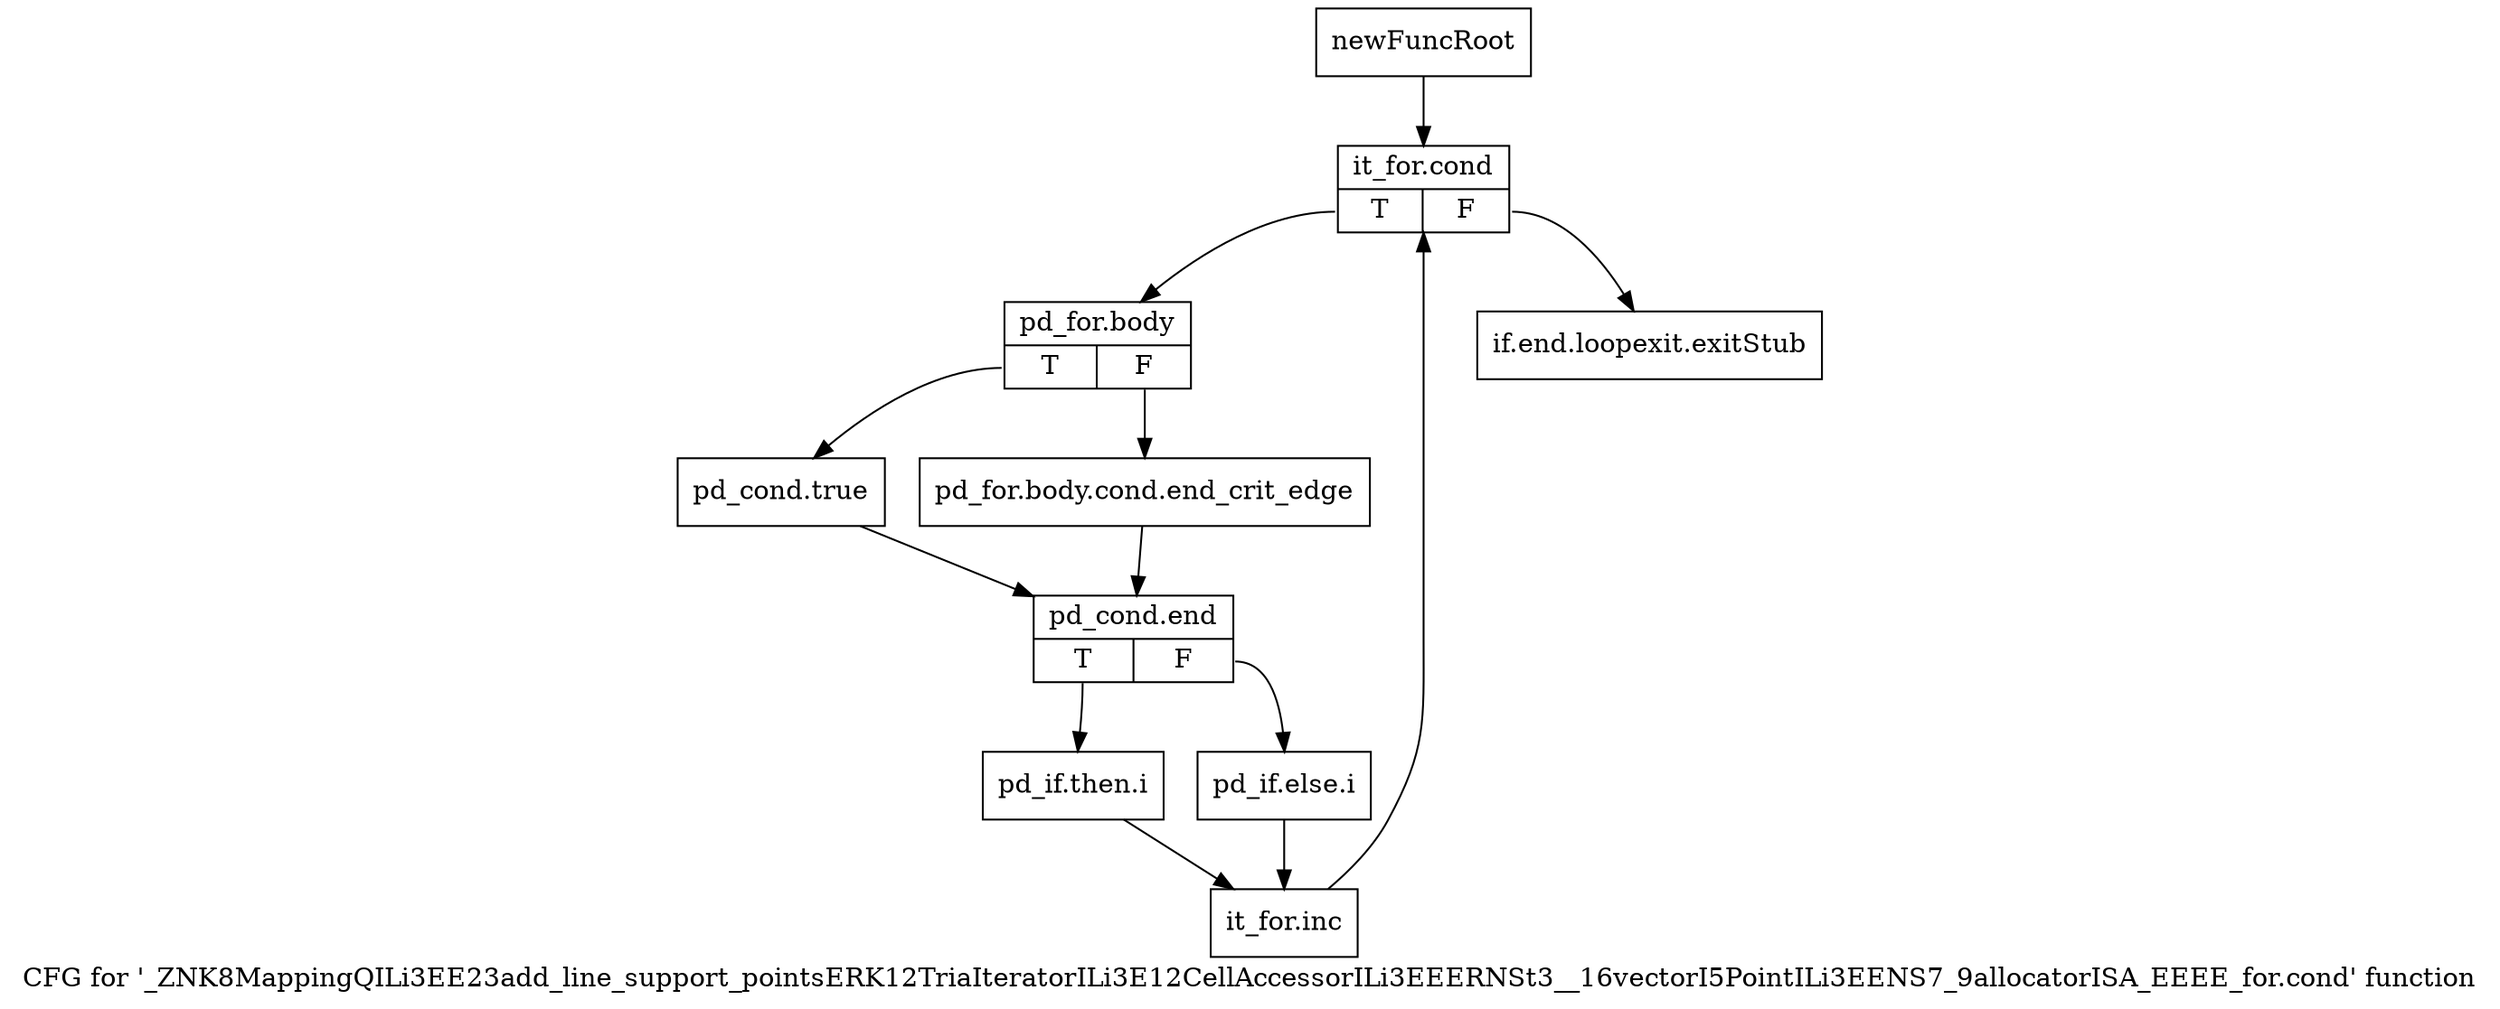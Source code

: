 digraph "CFG for '_ZNK8MappingQILi3EE23add_line_support_pointsERK12TriaIteratorILi3E12CellAccessorILi3EEERNSt3__16vectorI5PointILi3EENS7_9allocatorISA_EEEE_for.cond' function" {
	label="CFG for '_ZNK8MappingQILi3EE23add_line_support_pointsERK12TriaIteratorILi3E12CellAccessorILi3EEERNSt3__16vectorI5PointILi3EENS7_9allocatorISA_EEEE_for.cond' function";

	Node0x94a8b30 [shape=record,label="{newFuncRoot}"];
	Node0x94a8b30 -> Node0x94a8bd0;
	Node0x94a8b80 [shape=record,label="{if.end.loopexit.exitStub}"];
	Node0x94a8bd0 [shape=record,label="{it_for.cond|{<s0>T|<s1>F}}"];
	Node0x94a8bd0:s0 -> Node0x94a8c20;
	Node0x94a8bd0:s1 -> Node0x94a8b80;
	Node0x94a8c20 [shape=record,label="{pd_for.body|{<s0>T|<s1>F}}"];
	Node0x94a8c20:s0 -> Node0x94a8cc0;
	Node0x94a8c20:s1 -> Node0x94a8c70;
	Node0x94a8c70 [shape=record,label="{pd_for.body.cond.end_crit_edge}"];
	Node0x94a8c70 -> Node0x94a8d10;
	Node0x94a8cc0 [shape=record,label="{pd_cond.true}"];
	Node0x94a8cc0 -> Node0x94a8d10;
	Node0x94a8d10 [shape=record,label="{pd_cond.end|{<s0>T|<s1>F}}"];
	Node0x94a8d10:s0 -> Node0x94a8db0;
	Node0x94a8d10:s1 -> Node0x94a8d60;
	Node0x94a8d60 [shape=record,label="{pd_if.else.i}"];
	Node0x94a8d60 -> Node0x94a8e00;
	Node0x94a8db0 [shape=record,label="{pd_if.then.i}"];
	Node0x94a8db0 -> Node0x94a8e00;
	Node0x94a8e00 [shape=record,label="{it_for.inc}"];
	Node0x94a8e00 -> Node0x94a8bd0;
}
